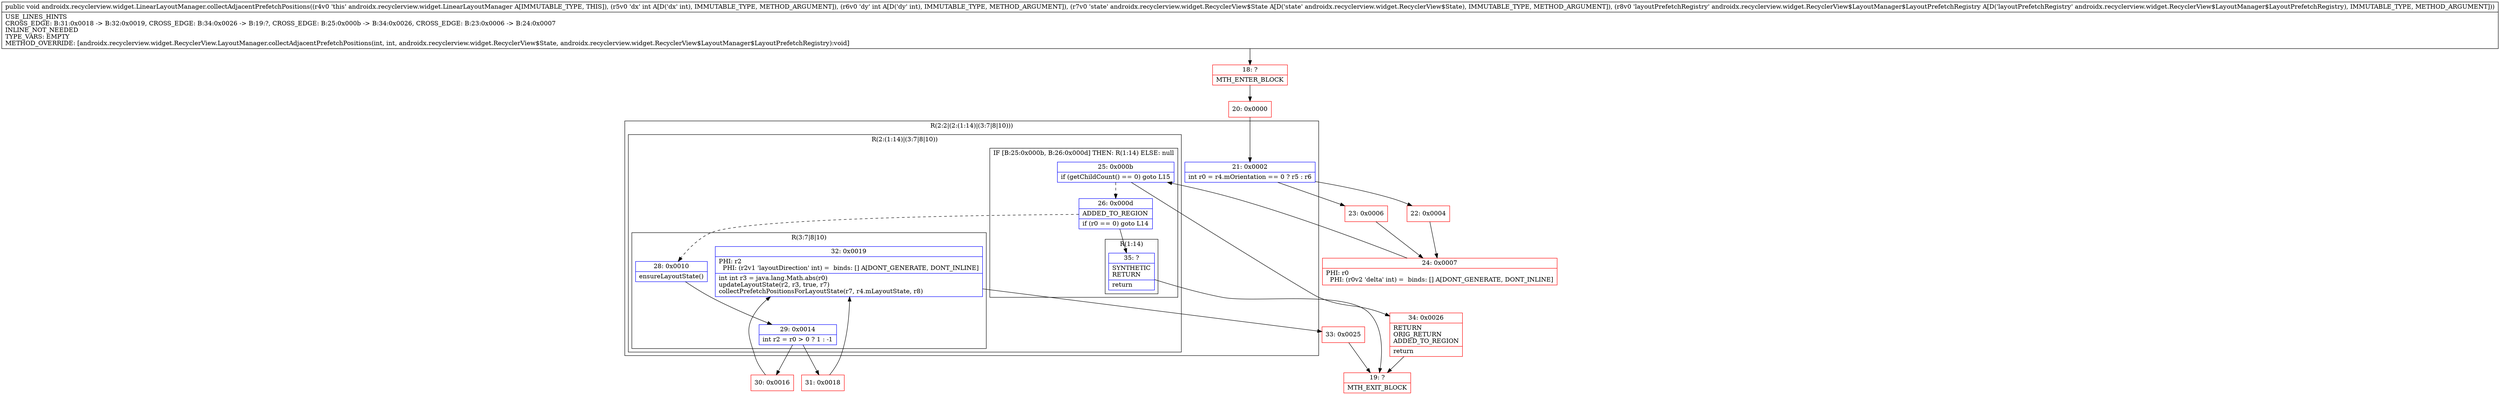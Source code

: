 digraph "CFG forandroidx.recyclerview.widget.LinearLayoutManager.collectAdjacentPrefetchPositions(IILandroidx\/recyclerview\/widget\/RecyclerView$State;Landroidx\/recyclerview\/widget\/RecyclerView$LayoutManager$LayoutPrefetchRegistry;)V" {
subgraph cluster_Region_1096938097 {
label = "R(2:2|(2:(1:14)|(3:7|8|10)))";
node [shape=record,color=blue];
Node_21 [shape=record,label="{21\:\ 0x0002|int r0 = r4.mOrientation == 0 ? r5 : r6\l}"];
subgraph cluster_Region_577691944 {
label = "R(2:(1:14)|(3:7|8|10))";
node [shape=record,color=blue];
subgraph cluster_IfRegion_252852844 {
label = "IF [B:25:0x000b, B:26:0x000d] THEN: R(1:14) ELSE: null";
node [shape=record,color=blue];
Node_25 [shape=record,label="{25\:\ 0x000b|if (getChildCount() == 0) goto L15\l}"];
Node_26 [shape=record,label="{26\:\ 0x000d|ADDED_TO_REGION\l|if (r0 == 0) goto L14\l}"];
subgraph cluster_Region_1264071669 {
label = "R(1:14)";
node [shape=record,color=blue];
Node_35 [shape=record,label="{35\:\ ?|SYNTHETIC\lRETURN\l|return\l}"];
}
}
subgraph cluster_Region_815814380 {
label = "R(3:7|8|10)";
node [shape=record,color=blue];
Node_28 [shape=record,label="{28\:\ 0x0010|ensureLayoutState()\l}"];
Node_29 [shape=record,label="{29\:\ 0x0014|int r2 = r0 \> 0 ? 1 : \-1\l}"];
Node_32 [shape=record,label="{32\:\ 0x0019|PHI: r2 \l  PHI: (r2v1 'layoutDirection' int) =  binds: [] A[DONT_GENERATE, DONT_INLINE]\l|int int r3 = java.lang.Math.abs(r0)\lupdateLayoutState(r2, r3, true, r7)\lcollectPrefetchPositionsForLayoutState(r7, r4.mLayoutState, r8)\l}"];
}
}
}
Node_18 [shape=record,color=red,label="{18\:\ ?|MTH_ENTER_BLOCK\l}"];
Node_20 [shape=record,color=red,label="{20\:\ 0x0000}"];
Node_22 [shape=record,color=red,label="{22\:\ 0x0004}"];
Node_24 [shape=record,color=red,label="{24\:\ 0x0007|PHI: r0 \l  PHI: (r0v2 'delta' int) =  binds: [] A[DONT_GENERATE, DONT_INLINE]\l}"];
Node_30 [shape=record,color=red,label="{30\:\ 0x0016}"];
Node_33 [shape=record,color=red,label="{33\:\ 0x0025}"];
Node_19 [shape=record,color=red,label="{19\:\ ?|MTH_EXIT_BLOCK\l}"];
Node_31 [shape=record,color=red,label="{31\:\ 0x0018}"];
Node_34 [shape=record,color=red,label="{34\:\ 0x0026|RETURN\lORIG_RETURN\lADDED_TO_REGION\l|return\l}"];
Node_23 [shape=record,color=red,label="{23\:\ 0x0006}"];
MethodNode[shape=record,label="{public void androidx.recyclerview.widget.LinearLayoutManager.collectAdjacentPrefetchPositions((r4v0 'this' androidx.recyclerview.widget.LinearLayoutManager A[IMMUTABLE_TYPE, THIS]), (r5v0 'dx' int A[D('dx' int), IMMUTABLE_TYPE, METHOD_ARGUMENT]), (r6v0 'dy' int A[D('dy' int), IMMUTABLE_TYPE, METHOD_ARGUMENT]), (r7v0 'state' androidx.recyclerview.widget.RecyclerView$State A[D('state' androidx.recyclerview.widget.RecyclerView$State), IMMUTABLE_TYPE, METHOD_ARGUMENT]), (r8v0 'layoutPrefetchRegistry' androidx.recyclerview.widget.RecyclerView$LayoutManager$LayoutPrefetchRegistry A[D('layoutPrefetchRegistry' androidx.recyclerview.widget.RecyclerView$LayoutManager$LayoutPrefetchRegistry), IMMUTABLE_TYPE, METHOD_ARGUMENT]))  | USE_LINES_HINTS\lCROSS_EDGE: B:31:0x0018 \-\> B:32:0x0019, CROSS_EDGE: B:34:0x0026 \-\> B:19:?, CROSS_EDGE: B:25:0x000b \-\> B:34:0x0026, CROSS_EDGE: B:23:0x0006 \-\> B:24:0x0007\lINLINE_NOT_NEEDED\lTYPE_VARS: EMPTY\lMETHOD_OVERRIDE: [androidx.recyclerview.widget.RecyclerView.LayoutManager.collectAdjacentPrefetchPositions(int, int, androidx.recyclerview.widget.RecyclerView$State, androidx.recyclerview.widget.RecyclerView$LayoutManager$LayoutPrefetchRegistry):void]\l}"];
MethodNode -> Node_18;Node_21 -> Node_22;
Node_21 -> Node_23;
Node_25 -> Node_26[style=dashed];
Node_25 -> Node_34;
Node_26 -> Node_28[style=dashed];
Node_26 -> Node_35;
Node_35 -> Node_19;
Node_28 -> Node_29;
Node_29 -> Node_30;
Node_29 -> Node_31;
Node_32 -> Node_33;
Node_18 -> Node_20;
Node_20 -> Node_21;
Node_22 -> Node_24;
Node_24 -> Node_25;
Node_30 -> Node_32;
Node_33 -> Node_19;
Node_31 -> Node_32;
Node_34 -> Node_19;
Node_23 -> Node_24;
}

